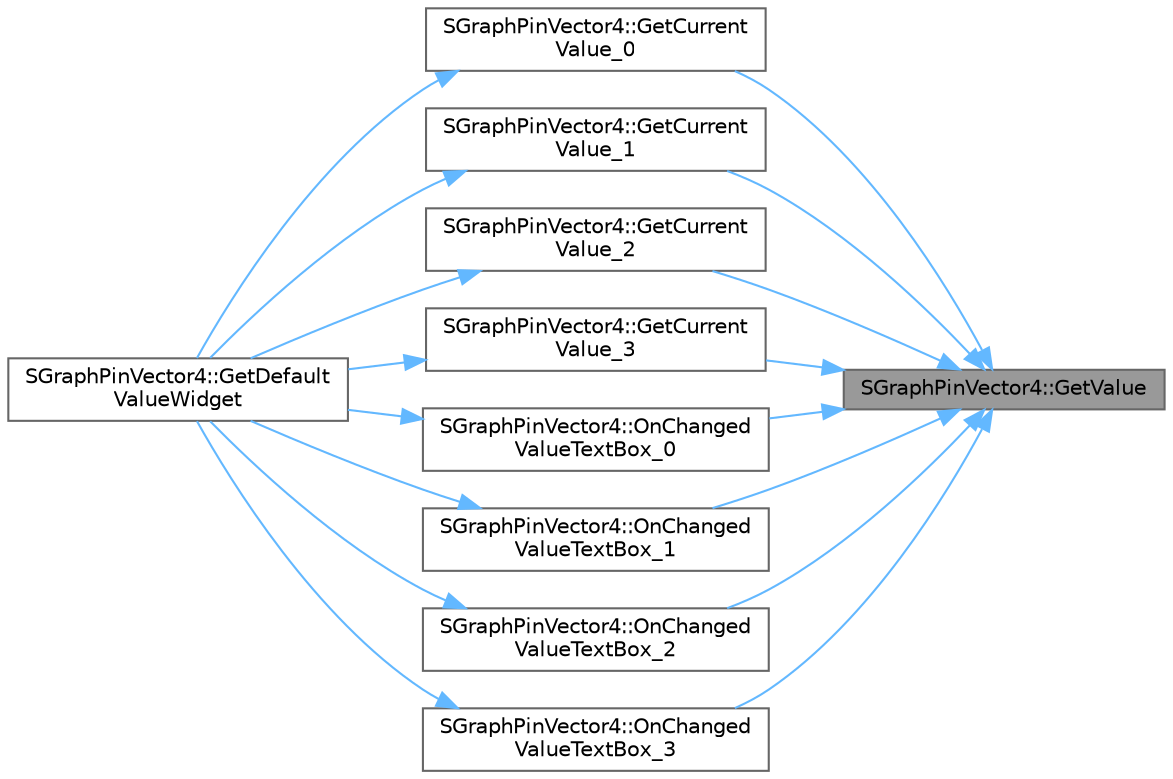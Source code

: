 digraph "SGraphPinVector4::GetValue"
{
 // INTERACTIVE_SVG=YES
 // LATEX_PDF_SIZE
  bgcolor="transparent";
  edge [fontname=Helvetica,fontsize=10,labelfontname=Helvetica,labelfontsize=10];
  node [fontname=Helvetica,fontsize=10,shape=box,height=0.2,width=0.4];
  rankdir="RL";
  Node1 [id="Node000001",label="SGraphPinVector4::GetValue",height=0.2,width=0.4,color="gray40", fillcolor="grey60", style="filled", fontcolor="black",tooltip=" "];
  Node1 -> Node2 [id="edge1_Node000001_Node000002",dir="back",color="steelblue1",style="solid",tooltip=" "];
  Node2 [id="Node000002",label="SGraphPinVector4::GetCurrent\lValue_0",height=0.2,width=0.4,color="grey40", fillcolor="white", style="filled",URL="$d3/d05/classSGraphPinVector4.html#a54eccbaa9c09c5ec41ba8d0af4cbfefa",tooltip=" "];
  Node2 -> Node3 [id="edge2_Node000002_Node000003",dir="back",color="steelblue1",style="solid",tooltip=" "];
  Node3 [id="Node000003",label="SGraphPinVector4::GetDefault\lValueWidget",height=0.2,width=0.4,color="grey40", fillcolor="white", style="filled",URL="$d3/d05/classSGraphPinVector4.html#a31d7b3c68196770f3fb38b9ba4247323",tooltip="Function to create class specific widget."];
  Node1 -> Node4 [id="edge3_Node000001_Node000004",dir="back",color="steelblue1",style="solid",tooltip=" "];
  Node4 [id="Node000004",label="SGraphPinVector4::GetCurrent\lValue_1",height=0.2,width=0.4,color="grey40", fillcolor="white", style="filled",URL="$d3/d05/classSGraphPinVector4.html#a376c4f77672381210e841b20314d71d4",tooltip=" "];
  Node4 -> Node3 [id="edge4_Node000004_Node000003",dir="back",color="steelblue1",style="solid",tooltip=" "];
  Node1 -> Node5 [id="edge5_Node000001_Node000005",dir="back",color="steelblue1",style="solid",tooltip=" "];
  Node5 [id="Node000005",label="SGraphPinVector4::GetCurrent\lValue_2",height=0.2,width=0.4,color="grey40", fillcolor="white", style="filled",URL="$d3/d05/classSGraphPinVector4.html#a8b70fff5bca73aba6dbb4bbffb69e4f2",tooltip=" "];
  Node5 -> Node3 [id="edge6_Node000005_Node000003",dir="back",color="steelblue1",style="solid",tooltip=" "];
  Node1 -> Node6 [id="edge7_Node000001_Node000006",dir="back",color="steelblue1",style="solid",tooltip=" "];
  Node6 [id="Node000006",label="SGraphPinVector4::GetCurrent\lValue_3",height=0.2,width=0.4,color="grey40", fillcolor="white", style="filled",URL="$d3/d05/classSGraphPinVector4.html#a2cd3beab5b150999d6d03e7e73232b82",tooltip=" "];
  Node6 -> Node3 [id="edge8_Node000006_Node000003",dir="back",color="steelblue1",style="solid",tooltip=" "];
  Node1 -> Node7 [id="edge9_Node000001_Node000007",dir="back",color="steelblue1",style="solid",tooltip=" "];
  Node7 [id="Node000007",label="SGraphPinVector4::OnChanged\lValueTextBox_0",height=0.2,width=0.4,color="grey40", fillcolor="white", style="filled",URL="$d3/d05/classSGraphPinVector4.html#abc2e08844d77994d66c28e6f48f72c54",tooltip=" "];
  Node7 -> Node3 [id="edge10_Node000007_Node000003",dir="back",color="steelblue1",style="solid",tooltip=" "];
  Node1 -> Node8 [id="edge11_Node000001_Node000008",dir="back",color="steelblue1",style="solid",tooltip=" "];
  Node8 [id="Node000008",label="SGraphPinVector4::OnChanged\lValueTextBox_1",height=0.2,width=0.4,color="grey40", fillcolor="white", style="filled",URL="$d3/d05/classSGraphPinVector4.html#a5f73c0eb2ff3fdb96d88433da33b7dbe",tooltip=" "];
  Node8 -> Node3 [id="edge12_Node000008_Node000003",dir="back",color="steelblue1",style="solid",tooltip=" "];
  Node1 -> Node9 [id="edge13_Node000001_Node000009",dir="back",color="steelblue1",style="solid",tooltip=" "];
  Node9 [id="Node000009",label="SGraphPinVector4::OnChanged\lValueTextBox_2",height=0.2,width=0.4,color="grey40", fillcolor="white", style="filled",URL="$d3/d05/classSGraphPinVector4.html#adaee5994a7ba72864f84083143a43e55",tooltip=" "];
  Node9 -> Node3 [id="edge14_Node000009_Node000003",dir="back",color="steelblue1",style="solid",tooltip=" "];
  Node1 -> Node10 [id="edge15_Node000001_Node000010",dir="back",color="steelblue1",style="solid",tooltip=" "];
  Node10 [id="Node000010",label="SGraphPinVector4::OnChanged\lValueTextBox_3",height=0.2,width=0.4,color="grey40", fillcolor="white", style="filled",URL="$d3/d05/classSGraphPinVector4.html#ac0242baee7bc171da40c8f97ae81e5ad",tooltip=" "];
  Node10 -> Node3 [id="edge16_Node000010_Node000003",dir="back",color="steelblue1",style="solid",tooltip=" "];
}
